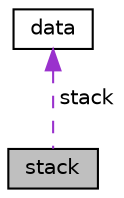 digraph "stack"
{
 // LATEX_PDF_SIZE
  edge [fontname="Helvetica",fontsize="10",labelfontname="Helvetica",labelfontsize="10"];
  node [fontname="Helvetica",fontsize="10",shape=record];
  Node1 [label="stack",height=0.2,width=0.4,color="black", fillcolor="grey75", style="filled", fontcolor="black",tooltip="Struct que define a estrutura da stack, tendo ela uma inicialização com os tipos definidos em data,..."];
  Node2 -> Node1 [dir="back",color="darkorchid3",fontsize="10",style="dashed",label=" stack" ];
  Node2 [label="data",height=0.2,width=0.4,color="black", fillcolor="white", style="filled",URL="$structdata.html",tooltip=" "];
}

